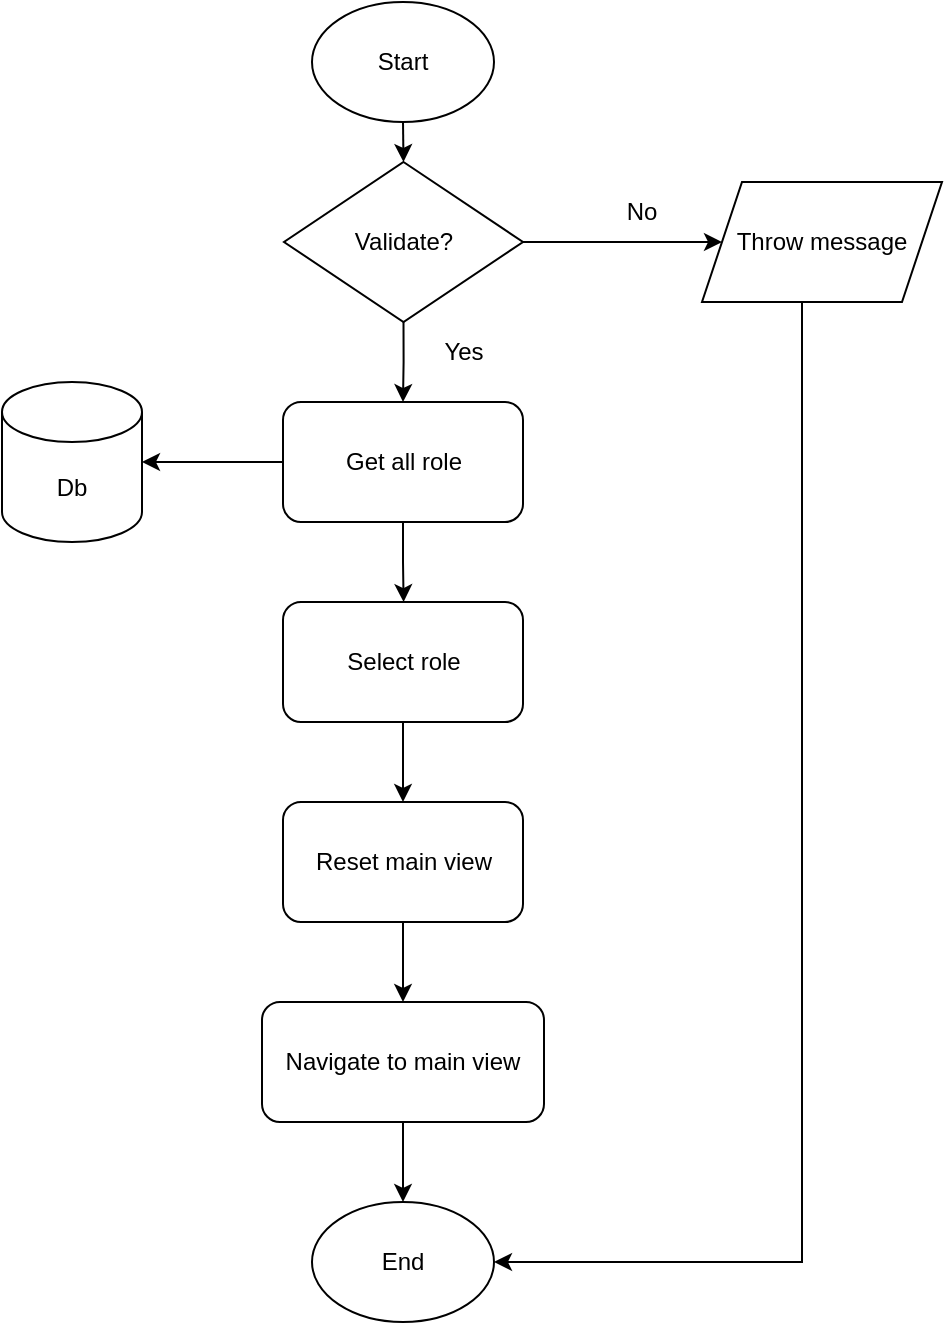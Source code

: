 <mxfile version="20.4.0" type="github" pages="3">
  <diagram id="AYCbosGPow5M2LqWZFHV" name="OverView">
    <mxGraphModel dx="1422" dy="762" grid="1" gridSize="10" guides="1" tooltips="1" connect="1" arrows="1" fold="1" page="1" pageScale="1" pageWidth="827" pageHeight="1169" math="0" shadow="0">
      <root>
        <mxCell id="0" />
        <mxCell id="1" parent="0" />
        <mxCell id="YIZf5WjZk0dIx6Hx9NNI-29" value="" style="edgeStyle=orthogonalEdgeStyle;rounded=0;orthogonalLoop=1;jettySize=auto;html=1;" edge="1" parent="1" source="YIZf5WjZk0dIx6Hx9NNI-6">
          <mxGeometry relative="1" as="geometry">
            <mxPoint x="400.8" y="390.028" as="targetPoint" />
          </mxGeometry>
        </mxCell>
        <mxCell id="YIZf5WjZk0dIx6Hx9NNI-38" style="edgeStyle=orthogonalEdgeStyle;rounded=0;orthogonalLoop=1;jettySize=auto;html=1;exitX=0;exitY=0.5;exitDx=0;exitDy=0;entryX=1;entryY=0.5;entryDx=0;entryDy=0;entryPerimeter=0;" edge="1" parent="1" source="YIZf5WjZk0dIx6Hx9NNI-6" target="YIZf5WjZk0dIx6Hx9NNI-20">
          <mxGeometry relative="1" as="geometry" />
        </mxCell>
        <mxCell id="YIZf5WjZk0dIx6Hx9NNI-6" value="Get all role" style="rounded=1;whiteSpace=wrap;html=1;" vertex="1" parent="1">
          <mxGeometry x="340.5" y="290" width="120" height="60" as="geometry" />
        </mxCell>
        <mxCell id="YIZf5WjZk0dIx6Hx9NNI-35" style="edgeStyle=orthogonalEdgeStyle;rounded=0;orthogonalLoop=1;jettySize=auto;html=1;exitX=0.5;exitY=1;exitDx=0;exitDy=0;entryX=0.5;entryY=0;entryDx=0;entryDy=0;" edge="1" parent="1" source="YIZf5WjZk0dIx6Hx9NNI-8" target="YIZf5WjZk0dIx6Hx9NNI-33">
          <mxGeometry relative="1" as="geometry" />
        </mxCell>
        <mxCell id="YIZf5WjZk0dIx6Hx9NNI-8" value="Start" style="ellipse;whiteSpace=wrap;html=1;" vertex="1" parent="1">
          <mxGeometry x="355" y="90" width="91" height="60" as="geometry" />
        </mxCell>
        <mxCell id="YIZf5WjZk0dIx6Hx9NNI-9" value="End" style="ellipse;whiteSpace=wrap;html=1;" vertex="1" parent="1">
          <mxGeometry x="355" y="690" width="91" height="60" as="geometry" />
        </mxCell>
        <mxCell id="YIZf5WjZk0dIx6Hx9NNI-34" style="edgeStyle=orthogonalEdgeStyle;rounded=0;orthogonalLoop=1;jettySize=auto;html=1;exitX=0.5;exitY=1;exitDx=0;exitDy=0;entryX=0.5;entryY=0;entryDx=0;entryDy=0;" edge="1" parent="1" source="YIZf5WjZk0dIx6Hx9NNI-11" target="YIZf5WjZk0dIx6Hx9NNI-14">
          <mxGeometry relative="1" as="geometry" />
        </mxCell>
        <mxCell id="YIZf5WjZk0dIx6Hx9NNI-11" value="Select role" style="rounded=1;whiteSpace=wrap;html=1;" vertex="1" parent="1">
          <mxGeometry x="340.5" y="390" width="120" height="60" as="geometry" />
        </mxCell>
        <mxCell id="YIZf5WjZk0dIx6Hx9NNI-17" style="edgeStyle=orthogonalEdgeStyle;rounded=0;orthogonalLoop=1;jettySize=auto;html=1;exitX=0.5;exitY=1;exitDx=0;exitDy=0;entryX=0.5;entryY=0;entryDx=0;entryDy=0;" edge="1" parent="1" source="YIZf5WjZk0dIx6Hx9NNI-14" target="YIZf5WjZk0dIx6Hx9NNI-16">
          <mxGeometry relative="1" as="geometry" />
        </mxCell>
        <mxCell id="YIZf5WjZk0dIx6Hx9NNI-14" value="Reset main view" style="rounded=1;whiteSpace=wrap;html=1;" vertex="1" parent="1">
          <mxGeometry x="340.5" y="490" width="120" height="60" as="geometry" />
        </mxCell>
        <mxCell id="YIZf5WjZk0dIx6Hx9NNI-18" style="edgeStyle=orthogonalEdgeStyle;rounded=0;orthogonalLoop=1;jettySize=auto;html=1;exitX=0.5;exitY=1;exitDx=0;exitDy=0;entryX=0.5;entryY=0;entryDx=0;entryDy=0;" edge="1" parent="1" source="YIZf5WjZk0dIx6Hx9NNI-16" target="YIZf5WjZk0dIx6Hx9NNI-9">
          <mxGeometry relative="1" as="geometry" />
        </mxCell>
        <mxCell id="YIZf5WjZk0dIx6Hx9NNI-16" value="Navigate to main view" style="rounded=1;whiteSpace=wrap;html=1;" vertex="1" parent="1">
          <mxGeometry x="330" y="590" width="141" height="60" as="geometry" />
        </mxCell>
        <mxCell id="YIZf5WjZk0dIx6Hx9NNI-20" value="Db" style="shape=cylinder3;whiteSpace=wrap;html=1;boundedLbl=1;backgroundOutline=1;size=15;rotation=0;" vertex="1" parent="1">
          <mxGeometry x="200" y="280" width="70" height="80" as="geometry" />
        </mxCell>
        <mxCell id="YIZf5WjZk0dIx6Hx9NNI-36" style="edgeStyle=orthogonalEdgeStyle;rounded=0;orthogonalLoop=1;jettySize=auto;html=1;exitX=0.5;exitY=1;exitDx=0;exitDy=0;entryX=0.5;entryY=0;entryDx=0;entryDy=0;" edge="1" parent="1" source="YIZf5WjZk0dIx6Hx9NNI-33" target="YIZf5WjZk0dIx6Hx9NNI-6">
          <mxGeometry relative="1" as="geometry" />
        </mxCell>
        <mxCell id="YIZf5WjZk0dIx6Hx9NNI-40" style="edgeStyle=orthogonalEdgeStyle;rounded=0;orthogonalLoop=1;jettySize=auto;html=1;exitX=1;exitY=0.5;exitDx=0;exitDy=0;entryX=0;entryY=0.5;entryDx=0;entryDy=0;" edge="1" parent="1" source="YIZf5WjZk0dIx6Hx9NNI-33">
          <mxGeometry relative="1" as="geometry">
            <mxPoint x="560" y="210" as="targetPoint" />
          </mxGeometry>
        </mxCell>
        <mxCell id="YIZf5WjZk0dIx6Hx9NNI-33" value="Validate?" style="rhombus;whiteSpace=wrap;html=1;" vertex="1" parent="1">
          <mxGeometry x="341" y="170" width="119.5" height="80" as="geometry" />
        </mxCell>
        <mxCell id="YIZf5WjZk0dIx6Hx9NNI-37" value="Yes" style="text;html=1;strokeColor=none;fillColor=none;align=center;verticalAlign=middle;whiteSpace=wrap;rounded=0;" vertex="1" parent="1">
          <mxGeometry x="400.5" y="250" width="60" height="30" as="geometry" />
        </mxCell>
        <mxCell id="tXoRKDeA7GZFlY9l_MHr-1" style="edgeStyle=orthogonalEdgeStyle;rounded=0;orthogonalLoop=1;jettySize=auto;html=1;entryX=1;entryY=0.5;entryDx=0;entryDy=0;" edge="1" parent="1" target="YIZf5WjZk0dIx6Hx9NNI-9">
          <mxGeometry relative="1" as="geometry">
            <mxPoint x="600" y="240" as="sourcePoint" />
            <Array as="points">
              <mxPoint x="600" y="720" />
            </Array>
          </mxGeometry>
        </mxCell>
        <mxCell id="YIZf5WjZk0dIx6Hx9NNI-41" value="No" style="text;html=1;strokeColor=none;fillColor=none;align=center;verticalAlign=middle;whiteSpace=wrap;rounded=0;" vertex="1" parent="1">
          <mxGeometry x="490" y="180" width="60" height="30" as="geometry" />
        </mxCell>
        <mxCell id="tXoRKDeA7GZFlY9l_MHr-4" value="Throw message" style="shape=parallelogram;perimeter=parallelogramPerimeter;whiteSpace=wrap;html=1;fixedSize=1;" vertex="1" parent="1">
          <mxGeometry x="550" y="180" width="120" height="60" as="geometry" />
        </mxCell>
      </root>
    </mxGraphModel>
  </diagram>
  <diagram id="dU_VQQLsIdqhJuBlSea_" name="GetAllRole">
    <mxGraphModel dx="1422" dy="762" grid="1" gridSize="10" guides="1" tooltips="1" connect="1" arrows="1" fold="1" page="1" pageScale="1" pageWidth="827" pageHeight="1169" math="0" shadow="0">
      <root>
        <mxCell id="0" />
        <mxCell id="1" parent="0" />
        <mxCell id="9X1Kwz2Yzg7s4SCJEzMa-6" style="edgeStyle=orthogonalEdgeStyle;rounded=0;orthogonalLoop=1;jettySize=auto;html=1;exitX=0.5;exitY=1;exitDx=0;exitDy=0;entryX=0.5;entryY=0;entryDx=0;entryDy=0;" edge="1" parent="1" source="6gMJTMPNIhTQLeTFD7Ru-1" target="9X1Kwz2Yzg7s4SCJEzMa-5">
          <mxGeometry relative="1" as="geometry" />
        </mxCell>
        <mxCell id="9X1Kwz2Yzg7s4SCJEzMa-8" style="edgeStyle=orthogonalEdgeStyle;rounded=0;orthogonalLoop=1;jettySize=auto;html=1;exitX=0.5;exitY=1;exitDx=0;exitDy=0;entryX=0.5;entryY=0;entryDx=0;entryDy=0;" edge="1" parent="1" source="6gMJTMPNIhTQLeTFD7Ru-1" target="9X1Kwz2Yzg7s4SCJEzMa-4">
          <mxGeometry relative="1" as="geometry" />
        </mxCell>
        <mxCell id="6gMJTMPNIhTQLeTFD7Ru-1" value="Start" style="ellipse;whiteSpace=wrap;html=1;" vertex="1" parent="1">
          <mxGeometry x="324" y="110" width="90" height="60" as="geometry" />
        </mxCell>
        <mxCell id="6gMJTMPNIhTQLeTFD7Ru-2" value="End" style="ellipse;whiteSpace=wrap;html=1;" vertex="1" parent="1">
          <mxGeometry x="324" y="810" width="90" height="60" as="geometry" />
        </mxCell>
        <mxCell id="9X1Kwz2Yzg7s4SCJEzMa-3" style="edgeStyle=orthogonalEdgeStyle;rounded=0;orthogonalLoop=1;jettySize=auto;html=1;exitX=0.5;exitY=1;exitDx=0;exitDy=0;entryX=0.5;entryY=0;entryDx=0;entryDy=0;" edge="1" parent="1" target="9X1Kwz2Yzg7s4SCJEzMa-1">
          <mxGeometry relative="1" as="geometry">
            <mxPoint x="540" y="300" as="sourcePoint" />
          </mxGeometry>
        </mxCell>
        <mxCell id="9X1Kwz2Yzg7s4SCJEzMa-1" value="Initialize proxy" style="rounded=1;whiteSpace=wrap;html=1;" vertex="1" parent="1">
          <mxGeometry x="480" y="340" width="120" height="60" as="geometry" />
        </mxCell>
        <mxCell id="9X1Kwz2Yzg7s4SCJEzMa-4" value="StartCommand" style="rounded=1;whiteSpace=wrap;html=1;" vertex="1" parent="1">
          <mxGeometry x="140" y="240" width="120" height="60" as="geometry" />
        </mxCell>
        <mxCell id="9X1Kwz2Yzg7s4SCJEzMa-5" value="InitCommand" style="rounded=1;whiteSpace=wrap;html=1;" vertex="1" parent="1">
          <mxGeometry x="480" y="240" width="120" height="60" as="geometry" />
        </mxCell>
      </root>
    </mxGraphModel>
  </diagram>
  <diagram id="yzAi0WI9PYM8fv94YX_Y" name="SelectRole">
    <mxGraphModel dx="1422" dy="762" grid="1" gridSize="10" guides="1" tooltips="1" connect="1" arrows="1" fold="1" page="1" pageScale="1" pageWidth="827" pageHeight="1169" math="0" shadow="0">
      <root>
        <mxCell id="0" />
        <mxCell id="1" parent="0" />
      </root>
    </mxGraphModel>
  </diagram>
</mxfile>
